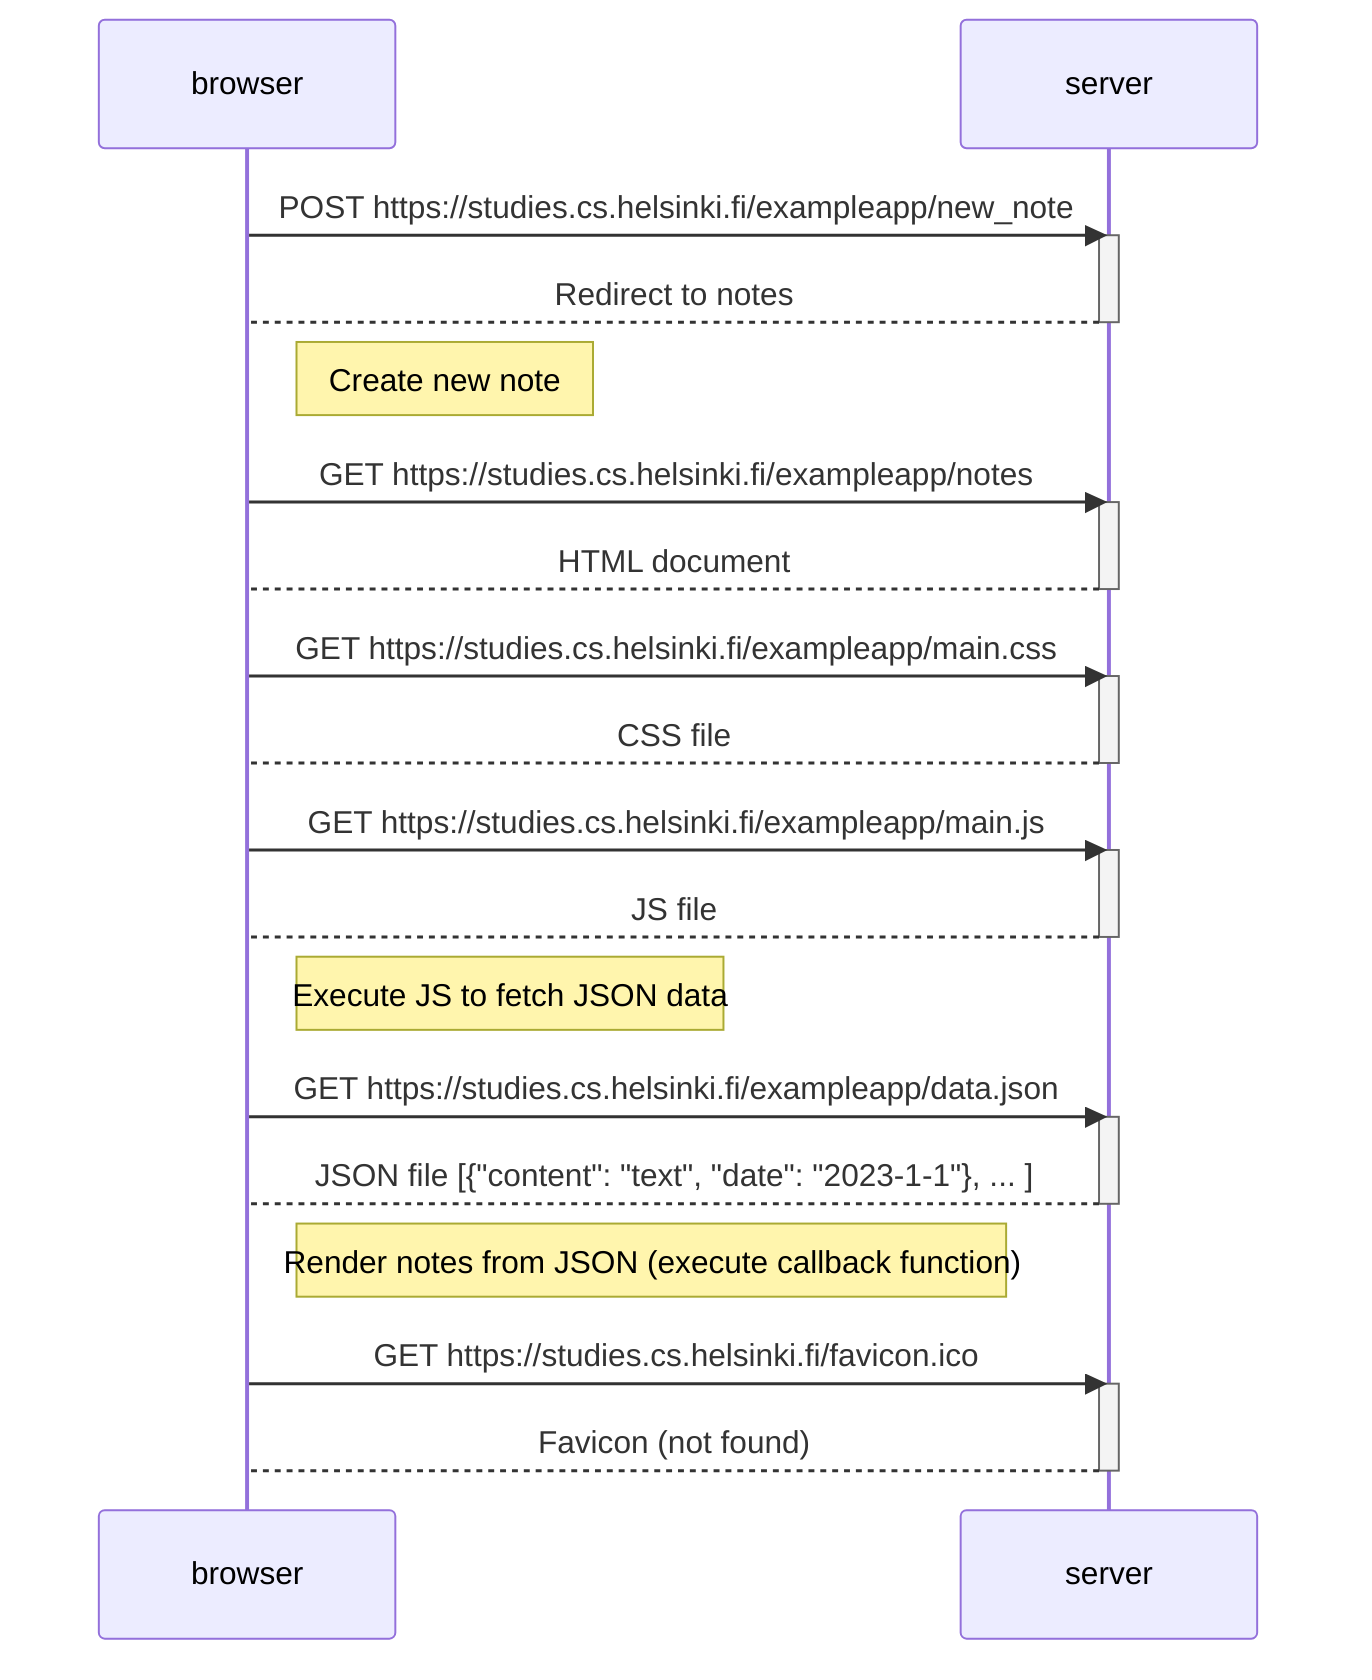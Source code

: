 sequenceDiagram
    participant browser
    participant server

    browser->>server: POST https://studies.cs.helsinki.fi/exampleapp/new_note
    activate server
    server-->browser: Redirect to notes
    deactivate server
    Note right of browser: Create new note

    browser->>server: GET https://studies.cs.helsinki.fi/exampleapp/notes
    activate server
    server-->browser: HTML document
    deactivate server

    browser->>server: GET https://studies.cs.helsinki.fi/exampleapp/main.css
    activate server
    server-->browser: CSS file
    deactivate server

    browser->>server: GET https://studies.cs.helsinki.fi/exampleapp/main.js
    activate server
    server-->browser: JS file
    deactivate server
    Note right of browser: Execute JS to fetch JSON data

    browser->>server: GET https://studies.cs.helsinki.fi/exampleapp/data.json
    activate server
    server-->browser: JSON file [{"content": "text", "date": "2023-1-1"}, ... ]
    deactivate server
    Note right of browser: Render notes from JSON (execute callback function)

    browser->>server: GET https://studies.cs.helsinki.fi/favicon.ico
    activate server
    server-->browser: Favicon (not found)
    deactivate server